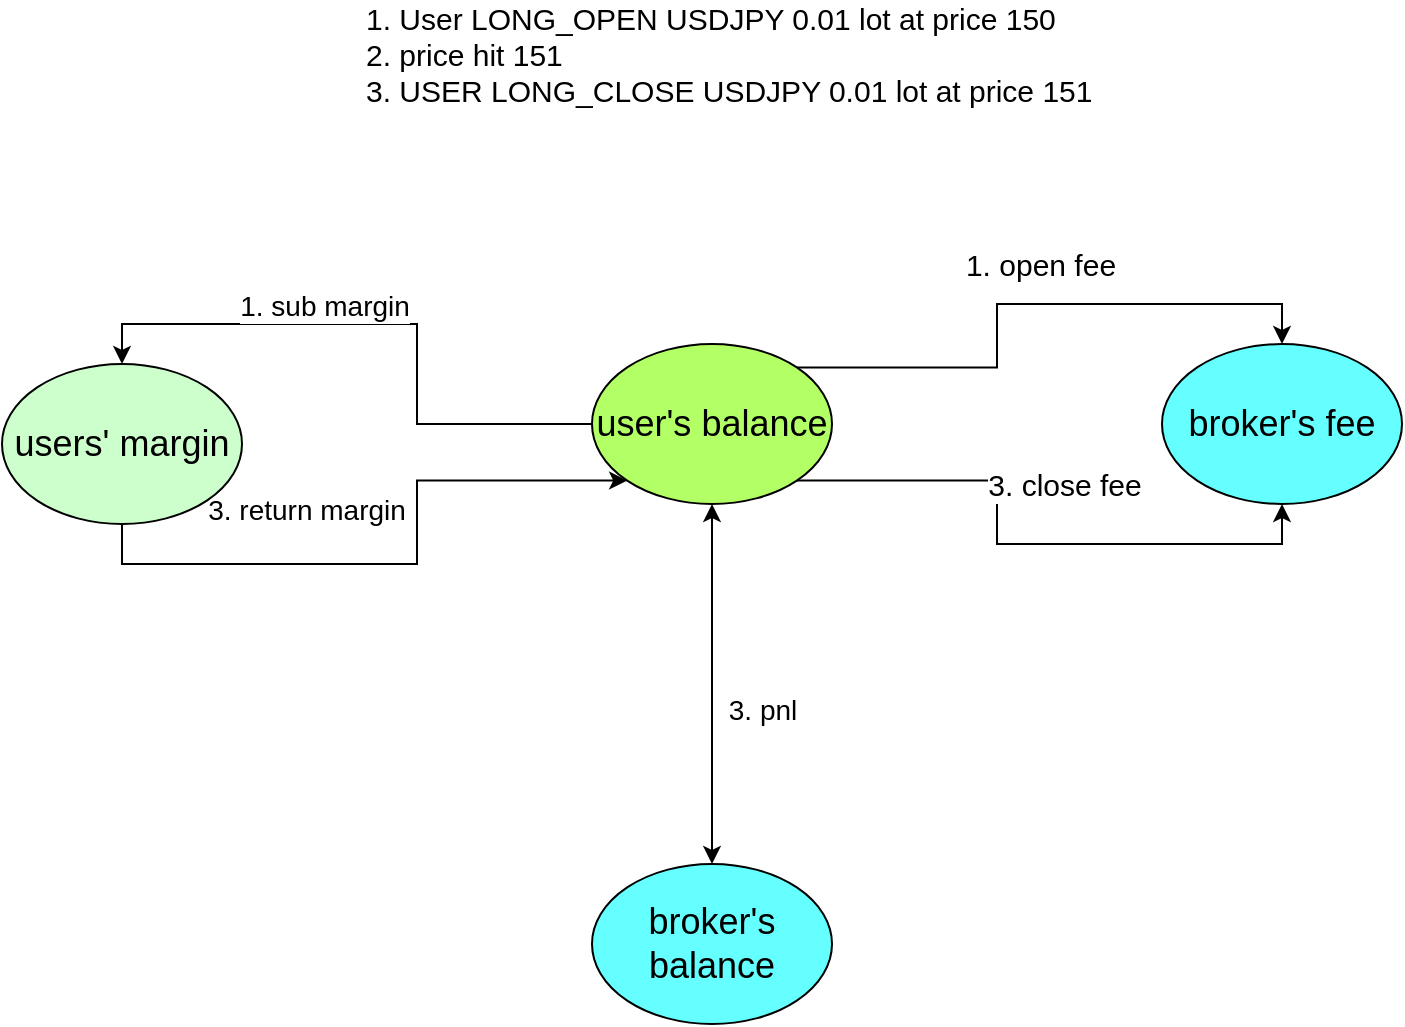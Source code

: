<mxfile version="25.0.3">
  <diagram name="Page-1" id="jukGEJpfdl_75eMkSJwo">
    <mxGraphModel dx="1734" dy="952" grid="1" gridSize="10" guides="1" tooltips="1" connect="1" arrows="1" fold="1" page="1" pageScale="1" pageWidth="850" pageHeight="1100" math="0" shadow="0">
      <root>
        <mxCell id="0" />
        <mxCell id="1" parent="0" />
        <mxCell id="sIwFbz2XPLbkxv_7MFUC-5" style="edgeStyle=orthogonalEdgeStyle;rounded=0;orthogonalLoop=1;jettySize=auto;html=1;entryX=0.5;entryY=0;entryDx=0;entryDy=0;" edge="1" parent="1" source="sIwFbz2XPLbkxv_7MFUC-1" target="sIwFbz2XPLbkxv_7MFUC-2">
          <mxGeometry relative="1" as="geometry" />
        </mxCell>
        <mxCell id="sIwFbz2XPLbkxv_7MFUC-6" value="1. sub margin" style="edgeLabel;html=1;align=center;verticalAlign=middle;resizable=0;points=[];fontSize=14;" vertex="1" connectable="0" parent="sIwFbz2XPLbkxv_7MFUC-5">
          <mxGeometry x="-0.167" y="2" relative="1" as="geometry">
            <mxPoint x="-45" y="-20" as="offset" />
          </mxGeometry>
        </mxCell>
        <mxCell id="sIwFbz2XPLbkxv_7MFUC-7" style="edgeStyle=orthogonalEdgeStyle;rounded=0;orthogonalLoop=1;jettySize=auto;html=1;exitX=1;exitY=1;exitDx=0;exitDy=0;entryX=0.5;entryY=1;entryDx=0;entryDy=0;" edge="1" parent="1" source="sIwFbz2XPLbkxv_7MFUC-1" target="sIwFbz2XPLbkxv_7MFUC-3">
          <mxGeometry relative="1" as="geometry" />
        </mxCell>
        <mxCell id="sIwFbz2XPLbkxv_7MFUC-10" value="1. open fee" style="edgeLabel;html=1;align=center;verticalAlign=middle;resizable=0;points=[];fontSize=15;" vertex="1" connectable="0" parent="sIwFbz2XPLbkxv_7MFUC-7">
          <mxGeometry x="0.152" y="-5" relative="1" as="geometry">
            <mxPoint x="-16" y="-145" as="offset" />
          </mxGeometry>
        </mxCell>
        <mxCell id="sIwFbz2XPLbkxv_7MFUC-12" style="edgeStyle=orthogonalEdgeStyle;rounded=0;orthogonalLoop=1;jettySize=auto;html=1;exitX=1;exitY=0;exitDx=0;exitDy=0;entryX=0.5;entryY=0;entryDx=0;entryDy=0;" edge="1" parent="1" source="sIwFbz2XPLbkxv_7MFUC-1" target="sIwFbz2XPLbkxv_7MFUC-3">
          <mxGeometry relative="1" as="geometry">
            <mxPoint x="693" y="372" as="targetPoint" />
          </mxGeometry>
        </mxCell>
        <mxCell id="sIwFbz2XPLbkxv_7MFUC-13" value="3. close fee" style="edgeLabel;html=1;align=center;verticalAlign=middle;resizable=0;points=[];fontSize=15;" vertex="1" connectable="0" parent="sIwFbz2XPLbkxv_7MFUC-12">
          <mxGeometry x="-0.114" y="2" relative="1" as="geometry">
            <mxPoint x="35" y="88" as="offset" />
          </mxGeometry>
        </mxCell>
        <mxCell id="sIwFbz2XPLbkxv_7MFUC-1" value="user&#39;s balance" style="ellipse;whiteSpace=wrap;html=1;fontSize=18;fillColor=#B3FF66;" vertex="1" parent="1">
          <mxGeometry x="345" y="360" width="120" height="80" as="geometry" />
        </mxCell>
        <mxCell id="sIwFbz2XPLbkxv_7MFUC-15" style="edgeStyle=orthogonalEdgeStyle;rounded=0;orthogonalLoop=1;jettySize=auto;html=1;exitX=0.5;exitY=1;exitDx=0;exitDy=0;entryX=0;entryY=1;entryDx=0;entryDy=0;" edge="1" parent="1" source="sIwFbz2XPLbkxv_7MFUC-2" target="sIwFbz2XPLbkxv_7MFUC-1">
          <mxGeometry relative="1" as="geometry" />
        </mxCell>
        <mxCell id="sIwFbz2XPLbkxv_7MFUC-16" value="3. return margin" style="edgeLabel;html=1;align=center;verticalAlign=middle;resizable=0;points=[];fontSize=14;" vertex="1" connectable="0" parent="sIwFbz2XPLbkxv_7MFUC-15">
          <mxGeometry x="0.021" y="4" relative="1" as="geometry">
            <mxPoint x="-49" y="-23" as="offset" />
          </mxGeometry>
        </mxCell>
        <mxCell id="sIwFbz2XPLbkxv_7MFUC-2" value="users&#39; margin" style="ellipse;whiteSpace=wrap;html=1;fontSize=18;fillColor=#CCFFCC;" vertex="1" parent="1">
          <mxGeometry x="50" y="370" width="120" height="80" as="geometry" />
        </mxCell>
        <mxCell id="sIwFbz2XPLbkxv_7MFUC-3" value="broker&#39;s fee" style="ellipse;whiteSpace=wrap;html=1;fontSize=18;fillColor=#66FFFF;" vertex="1" parent="1">
          <mxGeometry x="630" y="360" width="120" height="80" as="geometry" />
        </mxCell>
        <mxCell id="sIwFbz2XPLbkxv_7MFUC-4" value="broker&#39;s balance" style="ellipse;whiteSpace=wrap;html=1;fontSize=18;fillColor=#66FFFF;" vertex="1" parent="1">
          <mxGeometry x="345" y="620" width="120" height="80" as="geometry" />
        </mxCell>
        <mxCell id="sIwFbz2XPLbkxv_7MFUC-9" value="1. User LONG_OPEN USDJPY 0.01 lot at price 150&lt;div&gt;2. price hit 151&lt;/div&gt;&lt;div&gt;3. USER LONG_CLOSE USDJPY 0.01 lot at price 151&lt;/div&gt;" style="text;html=1;align=left;verticalAlign=middle;whiteSpace=wrap;rounded=0;fontSize=15;" vertex="1" parent="1">
          <mxGeometry x="230" y="200" width="400" height="30" as="geometry" />
        </mxCell>
        <mxCell id="sIwFbz2XPLbkxv_7MFUC-19" value="" style="endArrow=classic;startArrow=classic;html=1;rounded=0;entryX=0.5;entryY=1;entryDx=0;entryDy=0;exitX=0.5;exitY=0;exitDx=0;exitDy=0;" edge="1" parent="1" source="sIwFbz2XPLbkxv_7MFUC-4" target="sIwFbz2XPLbkxv_7MFUC-1">
          <mxGeometry width="50" height="50" relative="1" as="geometry">
            <mxPoint x="320" y="530" as="sourcePoint" />
            <mxPoint x="370" y="480" as="targetPoint" />
          </mxGeometry>
        </mxCell>
        <mxCell id="sIwFbz2XPLbkxv_7MFUC-20" value="3. pnl" style="edgeLabel;html=1;align=center;verticalAlign=middle;resizable=0;points=[];fontSize=14;" vertex="1" connectable="0" parent="sIwFbz2XPLbkxv_7MFUC-19">
          <mxGeometry x="-0.144" y="-2" relative="1" as="geometry">
            <mxPoint x="23" as="offset" />
          </mxGeometry>
        </mxCell>
      </root>
    </mxGraphModel>
  </diagram>
</mxfile>
